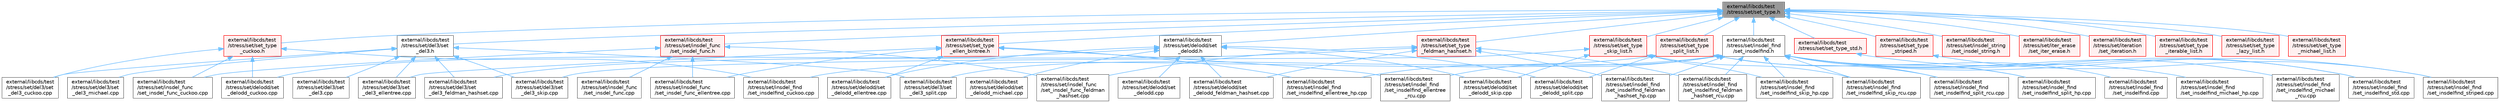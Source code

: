 digraph "external/libcds/test/stress/set/set_type.h"
{
 // LATEX_PDF_SIZE
  bgcolor="transparent";
  edge [fontname=Helvetica,fontsize=10,labelfontname=Helvetica,labelfontsize=10];
  node [fontname=Helvetica,fontsize=10,shape=box,height=0.2,width=0.4];
  Node1 [id="Node000001",label="external/libcds/test\l/stress/set/set_type.h",height=0.2,width=0.4,color="gray40", fillcolor="grey60", style="filled", fontcolor="black",tooltip=" "];
  Node1 -> Node2 [id="edge1_Node000001_Node000002",dir="back",color="steelblue1",style="solid",tooltip=" "];
  Node2 [id="Node000002",label="external/libcds/test\l/stress/set/del3/set\l_del3.h",height=0.2,width=0.4,color="grey40", fillcolor="white", style="filled",URL="$set__del3_8h.html",tooltip=" "];
  Node2 -> Node3 [id="edge2_Node000002_Node000003",dir="back",color="steelblue1",style="solid",tooltip=" "];
  Node3 [id="Node000003",label="external/libcds/test\l/stress/set/del3/set\l_del3.cpp",height=0.2,width=0.4,color="grey40", fillcolor="white", style="filled",URL="$set__del3_8cpp.html",tooltip=" "];
  Node2 -> Node4 [id="edge3_Node000002_Node000004",dir="back",color="steelblue1",style="solid",tooltip=" "];
  Node4 [id="Node000004",label="external/libcds/test\l/stress/set/del3/set\l_del3_cuckoo.cpp",height=0.2,width=0.4,color="grey40", fillcolor="white", style="filled",URL="$set__del3__cuckoo_8cpp.html",tooltip=" "];
  Node2 -> Node5 [id="edge4_Node000002_Node000005",dir="back",color="steelblue1",style="solid",tooltip=" "];
  Node5 [id="Node000005",label="external/libcds/test\l/stress/set/del3/set\l_del3_ellentree.cpp",height=0.2,width=0.4,color="grey40", fillcolor="white", style="filled",URL="$set__del3__ellentree_8cpp.html",tooltip=" "];
  Node2 -> Node6 [id="edge5_Node000002_Node000006",dir="back",color="steelblue1",style="solid",tooltip=" "];
  Node6 [id="Node000006",label="external/libcds/test\l/stress/set/del3/set\l_del3_feldman_hashset.cpp",height=0.2,width=0.4,color="grey40", fillcolor="white", style="filled",URL="$set__del3__feldman__hashset_8cpp.html",tooltip=" "];
  Node2 -> Node7 [id="edge6_Node000002_Node000007",dir="back",color="steelblue1",style="solid",tooltip=" "];
  Node7 [id="Node000007",label="external/libcds/test\l/stress/set/del3/set\l_del3_michael.cpp",height=0.2,width=0.4,color="grey40", fillcolor="white", style="filled",URL="$set__del3__michael_8cpp.html",tooltip=" "];
  Node2 -> Node8 [id="edge7_Node000002_Node000008",dir="back",color="steelblue1",style="solid",tooltip=" "];
  Node8 [id="Node000008",label="external/libcds/test\l/stress/set/del3/set\l_del3_skip.cpp",height=0.2,width=0.4,color="grey40", fillcolor="white", style="filled",URL="$set__del3__skip_8cpp.html",tooltip=" "];
  Node2 -> Node9 [id="edge8_Node000002_Node000009",dir="back",color="steelblue1",style="solid",tooltip=" "];
  Node9 [id="Node000009",label="external/libcds/test\l/stress/set/del3/set\l_del3_split.cpp",height=0.2,width=0.4,color="grey40", fillcolor="white", style="filled",URL="$set__del3__split_8cpp.html",tooltip=" "];
  Node1 -> Node10 [id="edge9_Node000001_Node000010",dir="back",color="steelblue1",style="solid",tooltip=" "];
  Node10 [id="Node000010",label="external/libcds/test\l/stress/set/delodd/set\l_delodd.h",height=0.2,width=0.4,color="grey40", fillcolor="white", style="filled",URL="$set__delodd_8h.html",tooltip=" "];
  Node10 -> Node11 [id="edge10_Node000010_Node000011",dir="back",color="steelblue1",style="solid",tooltip=" "];
  Node11 [id="Node000011",label="external/libcds/test\l/stress/set/delodd/set\l_delodd.cpp",height=0.2,width=0.4,color="grey40", fillcolor="white", style="filled",URL="$set__delodd_8cpp.html",tooltip=" "];
  Node10 -> Node12 [id="edge11_Node000010_Node000012",dir="back",color="steelblue1",style="solid",tooltip=" "];
  Node12 [id="Node000012",label="external/libcds/test\l/stress/set/delodd/set\l_delodd_cuckoo.cpp",height=0.2,width=0.4,color="grey40", fillcolor="white", style="filled",URL="$set__delodd__cuckoo_8cpp.html",tooltip=" "];
  Node10 -> Node13 [id="edge12_Node000010_Node000013",dir="back",color="steelblue1",style="solid",tooltip=" "];
  Node13 [id="Node000013",label="external/libcds/test\l/stress/set/delodd/set\l_delodd_ellentree.cpp",height=0.2,width=0.4,color="grey40", fillcolor="white", style="filled",URL="$set__delodd__ellentree_8cpp.html",tooltip=" "];
  Node10 -> Node14 [id="edge13_Node000010_Node000014",dir="back",color="steelblue1",style="solid",tooltip=" "];
  Node14 [id="Node000014",label="external/libcds/test\l/stress/set/delodd/set\l_delodd_feldman_hashset.cpp",height=0.2,width=0.4,color="grey40", fillcolor="white", style="filled",URL="$set__delodd__feldman__hashset_8cpp.html",tooltip=" "];
  Node10 -> Node15 [id="edge14_Node000010_Node000015",dir="back",color="steelblue1",style="solid",tooltip=" "];
  Node15 [id="Node000015",label="external/libcds/test\l/stress/set/delodd/set\l_delodd_michael.cpp",height=0.2,width=0.4,color="grey40", fillcolor="white", style="filled",URL="$set__delodd__michael_8cpp.html",tooltip=" "];
  Node10 -> Node16 [id="edge15_Node000010_Node000016",dir="back",color="steelblue1",style="solid",tooltip=" "];
  Node16 [id="Node000016",label="external/libcds/test\l/stress/set/delodd/set\l_delodd_skip.cpp",height=0.2,width=0.4,color="grey40", fillcolor="white", style="filled",URL="$set__delodd__skip_8cpp.html",tooltip=" "];
  Node10 -> Node17 [id="edge16_Node000010_Node000017",dir="back",color="steelblue1",style="solid",tooltip=" "];
  Node17 [id="Node000017",label="external/libcds/test\l/stress/set/delodd/set\l_delodd_split.cpp",height=0.2,width=0.4,color="grey40", fillcolor="white", style="filled",URL="$set__delodd__split_8cpp.html",tooltip=" "];
  Node1 -> Node18 [id="edge17_Node000001_Node000018",dir="back",color="steelblue1",style="solid",tooltip=" "];
  Node18 [id="Node000018",label="external/libcds/test\l/stress/set/insdel_find\l/set_insdelfind.h",height=0.2,width=0.4,color="grey40", fillcolor="white", style="filled",URL="$set__insdelfind_8h.html",tooltip=" "];
  Node18 -> Node19 [id="edge18_Node000018_Node000019",dir="back",color="steelblue1",style="solid",tooltip=" "];
  Node19 [id="Node000019",label="external/libcds/test\l/stress/set/insdel_find\l/set_insdelfind.cpp",height=0.2,width=0.4,color="grey40", fillcolor="white", style="filled",URL="$set__insdelfind_8cpp.html",tooltip=" "];
  Node18 -> Node20 [id="edge19_Node000018_Node000020",dir="back",color="steelblue1",style="solid",tooltip=" "];
  Node20 [id="Node000020",label="external/libcds/test\l/stress/set/insdel_find\l/set_insdelfind_cuckoo.cpp",height=0.2,width=0.4,color="grey40", fillcolor="white", style="filled",URL="$set__insdelfind__cuckoo_8cpp.html",tooltip=" "];
  Node18 -> Node21 [id="edge20_Node000018_Node000021",dir="back",color="steelblue1",style="solid",tooltip=" "];
  Node21 [id="Node000021",label="external/libcds/test\l/stress/set/insdel_find\l/set_insdelfind_ellentree_hp.cpp",height=0.2,width=0.4,color="grey40", fillcolor="white", style="filled",URL="$set__insdelfind__ellentree__hp_8cpp.html",tooltip=" "];
  Node18 -> Node22 [id="edge21_Node000018_Node000022",dir="back",color="steelblue1",style="solid",tooltip=" "];
  Node22 [id="Node000022",label="external/libcds/test\l/stress/set/insdel_find\l/set_insdelfind_ellentree\l_rcu.cpp",height=0.2,width=0.4,color="grey40", fillcolor="white", style="filled",URL="$set__insdelfind__ellentree__rcu_8cpp.html",tooltip=" "];
  Node18 -> Node23 [id="edge22_Node000018_Node000023",dir="back",color="steelblue1",style="solid",tooltip=" "];
  Node23 [id="Node000023",label="external/libcds/test\l/stress/set/insdel_find\l/set_insdelfind_feldman\l_hashset_hp.cpp",height=0.2,width=0.4,color="grey40", fillcolor="white", style="filled",URL="$set__insdelfind__feldman__hashset__hp_8cpp.html",tooltip=" "];
  Node18 -> Node24 [id="edge23_Node000018_Node000024",dir="back",color="steelblue1",style="solid",tooltip=" "];
  Node24 [id="Node000024",label="external/libcds/test\l/stress/set/insdel_find\l/set_insdelfind_feldman\l_hashset_rcu.cpp",height=0.2,width=0.4,color="grey40", fillcolor="white", style="filled",URL="$set__insdelfind__feldman__hashset__rcu_8cpp.html",tooltip=" "];
  Node18 -> Node25 [id="edge24_Node000018_Node000025",dir="back",color="steelblue1",style="solid",tooltip=" "];
  Node25 [id="Node000025",label="external/libcds/test\l/stress/set/insdel_find\l/set_insdelfind_michael_hp.cpp",height=0.2,width=0.4,color="grey40", fillcolor="white", style="filled",URL="$set__insdelfind__michael__hp_8cpp.html",tooltip=" "];
  Node18 -> Node26 [id="edge25_Node000018_Node000026",dir="back",color="steelblue1",style="solid",tooltip=" "];
  Node26 [id="Node000026",label="external/libcds/test\l/stress/set/insdel_find\l/set_insdelfind_michael\l_rcu.cpp",height=0.2,width=0.4,color="grey40", fillcolor="white", style="filled",URL="$set__insdelfind__michael__rcu_8cpp.html",tooltip=" "];
  Node18 -> Node27 [id="edge26_Node000018_Node000027",dir="back",color="steelblue1",style="solid",tooltip=" "];
  Node27 [id="Node000027",label="external/libcds/test\l/stress/set/insdel_find\l/set_insdelfind_skip_hp.cpp",height=0.2,width=0.4,color="grey40", fillcolor="white", style="filled",URL="$set__insdelfind__skip__hp_8cpp.html",tooltip=" "];
  Node18 -> Node28 [id="edge27_Node000018_Node000028",dir="back",color="steelblue1",style="solid",tooltip=" "];
  Node28 [id="Node000028",label="external/libcds/test\l/stress/set/insdel_find\l/set_insdelfind_skip_rcu.cpp",height=0.2,width=0.4,color="grey40", fillcolor="white", style="filled",URL="$set__insdelfind__skip__rcu_8cpp.html",tooltip=" "];
  Node18 -> Node29 [id="edge28_Node000018_Node000029",dir="back",color="steelblue1",style="solid",tooltip=" "];
  Node29 [id="Node000029",label="external/libcds/test\l/stress/set/insdel_find\l/set_insdelfind_split_hp.cpp",height=0.2,width=0.4,color="grey40", fillcolor="white", style="filled",URL="$set__insdelfind__split__hp_8cpp.html",tooltip=" "];
  Node18 -> Node30 [id="edge29_Node000018_Node000030",dir="back",color="steelblue1",style="solid",tooltip=" "];
  Node30 [id="Node000030",label="external/libcds/test\l/stress/set/insdel_find\l/set_insdelfind_split_rcu.cpp",height=0.2,width=0.4,color="grey40", fillcolor="white", style="filled",URL="$set__insdelfind__split__rcu_8cpp.html",tooltip=" "];
  Node18 -> Node31 [id="edge30_Node000018_Node000031",dir="back",color="steelblue1",style="solid",tooltip=" "];
  Node31 [id="Node000031",label="external/libcds/test\l/stress/set/insdel_find\l/set_insdelfind_std.cpp",height=0.2,width=0.4,color="grey40", fillcolor="white", style="filled",URL="$set__insdelfind__std_8cpp.html",tooltip=" "];
  Node18 -> Node32 [id="edge31_Node000018_Node000032",dir="back",color="steelblue1",style="solid",tooltip=" "];
  Node32 [id="Node000032",label="external/libcds/test\l/stress/set/insdel_find\l/set_insdelfind_striped.cpp",height=0.2,width=0.4,color="grey40", fillcolor="white", style="filled",URL="$set__insdelfind__striped_8cpp.html",tooltip=" "];
  Node1 -> Node33 [id="edge32_Node000001_Node000033",dir="back",color="steelblue1",style="solid",tooltip=" "];
  Node33 [id="Node000033",label="external/libcds/test\l/stress/set/insdel_func\l/set_insdel_func.h",height=0.2,width=0.4,color="red", fillcolor="#FFF0F0", style="filled",URL="$set__insdel__func_8h.html",tooltip=" "];
  Node33 -> Node34 [id="edge33_Node000033_Node000034",dir="back",color="steelblue1",style="solid",tooltip=" "];
  Node34 [id="Node000034",label="external/libcds/test\l/stress/set/insdel_func\l/set_insdel_func.cpp",height=0.2,width=0.4,color="grey40", fillcolor="white", style="filled",URL="$set__insdel__func_8cpp.html",tooltip=" "];
  Node33 -> Node35 [id="edge34_Node000033_Node000035",dir="back",color="steelblue1",style="solid",tooltip=" "];
  Node35 [id="Node000035",label="external/libcds/test\l/stress/set/insdel_func\l/set_insdel_func_cuckoo.cpp",height=0.2,width=0.4,color="grey40", fillcolor="white", style="filled",URL="$set__insdel__func__cuckoo_8cpp.html",tooltip=" "];
  Node33 -> Node36 [id="edge35_Node000033_Node000036",dir="back",color="steelblue1",style="solid",tooltip=" "];
  Node36 [id="Node000036",label="external/libcds/test\l/stress/set/insdel_func\l/set_insdel_func_ellentree.cpp",height=0.2,width=0.4,color="grey40", fillcolor="white", style="filled",URL="$set__insdel__func__ellentree_8cpp.html",tooltip=" "];
  Node33 -> Node37 [id="edge36_Node000033_Node000037",dir="back",color="steelblue1",style="solid",tooltip=" "];
  Node37 [id="Node000037",label="external/libcds/test\l/stress/set/insdel_func\l/set_insdel_func_feldman\l_hashset.cpp",height=0.2,width=0.4,color="grey40", fillcolor="white", style="filled",URL="$set__insdel__func__feldman__hashset_8cpp.html",tooltip=" "];
  Node1 -> Node42 [id="edge37_Node000001_Node000042",dir="back",color="steelblue1",style="solid",tooltip=" "];
  Node42 [id="Node000042",label="external/libcds/test\l/stress/set/insdel_string\l/set_insdel_string.h",height=0.2,width=0.4,color="red", fillcolor="#FFF0F0", style="filled",URL="$set__insdel__string_8h.html",tooltip=" "];
  Node1 -> Node52 [id="edge38_Node000001_Node000052",dir="back",color="steelblue1",style="solid",tooltip=" "];
  Node52 [id="Node000052",label="external/libcds/test\l/stress/set/iter_erase\l/set_iter_erase.h",height=0.2,width=0.4,color="red", fillcolor="#FFF0F0", style="filled",URL="$set__iter__erase_8h.html",tooltip=" "];
  Node1 -> Node57 [id="edge39_Node000001_Node000057",dir="back",color="steelblue1",style="solid",tooltip=" "];
  Node57 [id="Node000057",label="external/libcds/test\l/stress/set/iteration\l/set_iteration.h",height=0.2,width=0.4,color="red", fillcolor="#FFF0F0", style="filled",URL="$set__iteration_8h.html",tooltip=" "];
  Node1 -> Node62 [id="edge40_Node000001_Node000062",dir="back",color="steelblue1",style="solid",tooltip=" "];
  Node62 [id="Node000062",label="external/libcds/test\l/stress/set/set_type\l_cuckoo.h",height=0.2,width=0.4,color="red", fillcolor="#FFF0F0", style="filled",URL="$set__type__cuckoo_8h.html",tooltip=" "];
  Node62 -> Node4 [id="edge41_Node000062_Node000004",dir="back",color="steelblue1",style="solid",tooltip=" "];
  Node62 -> Node12 [id="edge42_Node000062_Node000012",dir="back",color="steelblue1",style="solid",tooltip=" "];
  Node62 -> Node20 [id="edge43_Node000062_Node000020",dir="back",color="steelblue1",style="solid",tooltip=" "];
  Node62 -> Node35 [id="edge44_Node000062_Node000035",dir="back",color="steelblue1",style="solid",tooltip=" "];
  Node1 -> Node63 [id="edge45_Node000001_Node000063",dir="back",color="steelblue1",style="solid",tooltip=" "];
  Node63 [id="Node000063",label="external/libcds/test\l/stress/set/set_type\l_ellen_bintree.h",height=0.2,width=0.4,color="red", fillcolor="#FFF0F0", style="filled",URL="$set__type__ellen__bintree_8h.html",tooltip=" "];
  Node63 -> Node5 [id="edge46_Node000063_Node000005",dir="back",color="steelblue1",style="solid",tooltip=" "];
  Node63 -> Node13 [id="edge47_Node000063_Node000013",dir="back",color="steelblue1",style="solid",tooltip=" "];
  Node63 -> Node21 [id="edge48_Node000063_Node000021",dir="back",color="steelblue1",style="solid",tooltip=" "];
  Node63 -> Node22 [id="edge49_Node000063_Node000022",dir="back",color="steelblue1",style="solid",tooltip=" "];
  Node63 -> Node36 [id="edge50_Node000063_Node000036",dir="back",color="steelblue1",style="solid",tooltip=" "];
  Node1 -> Node64 [id="edge51_Node000001_Node000064",dir="back",color="steelblue1",style="solid",tooltip=" "];
  Node64 [id="Node000064",label="external/libcds/test\l/stress/set/set_type\l_feldman_hashset.h",height=0.2,width=0.4,color="red", fillcolor="#FFF0F0", style="filled",URL="$set__type__feldman__hashset_8h.html",tooltip=" "];
  Node64 -> Node6 [id="edge52_Node000064_Node000006",dir="back",color="steelblue1",style="solid",tooltip=" "];
  Node64 -> Node14 [id="edge53_Node000064_Node000014",dir="back",color="steelblue1",style="solid",tooltip=" "];
  Node64 -> Node23 [id="edge54_Node000064_Node000023",dir="back",color="steelblue1",style="solid",tooltip=" "];
  Node64 -> Node24 [id="edge55_Node000064_Node000024",dir="back",color="steelblue1",style="solid",tooltip=" "];
  Node64 -> Node37 [id="edge56_Node000064_Node000037",dir="back",color="steelblue1",style="solid",tooltip=" "];
  Node1 -> Node65 [id="edge57_Node000001_Node000065",dir="back",color="steelblue1",style="solid",tooltip=" "];
  Node65 [id="Node000065",label="external/libcds/test\l/stress/set/set_type\l_iterable_list.h",height=0.2,width=0.4,color="red", fillcolor="#FFF0F0", style="filled",URL="$set__type__iterable__list_8h.html",tooltip=" "];
  Node1 -> Node67 [id="edge58_Node000001_Node000067",dir="back",color="steelblue1",style="solid",tooltip=" "];
  Node67 [id="Node000067",label="external/libcds/test\l/stress/set/set_type\l_lazy_list.h",height=0.2,width=0.4,color="red", fillcolor="#FFF0F0", style="filled",URL="$set__type__lazy__list_8h.html",tooltip=" "];
  Node1 -> Node68 [id="edge59_Node000001_Node000068",dir="back",color="steelblue1",style="solid",tooltip=" "];
  Node68 [id="Node000068",label="external/libcds/test\l/stress/set/set_type\l_michael_list.h",height=0.2,width=0.4,color="red", fillcolor="#FFF0F0", style="filled",URL="$set__type__michael__list_8h.html",tooltip=" "];
  Node1 -> Node69 [id="edge60_Node000001_Node000069",dir="back",color="steelblue1",style="solid",tooltip=" "];
  Node69 [id="Node000069",label="external/libcds/test\l/stress/set/set_type\l_skip_list.h",height=0.2,width=0.4,color="red", fillcolor="#FFF0F0", style="filled",URL="$set__type__skip__list_8h.html",tooltip=" "];
  Node69 -> Node8 [id="edge61_Node000069_Node000008",dir="back",color="steelblue1",style="solid",tooltip=" "];
  Node69 -> Node16 [id="edge62_Node000069_Node000016",dir="back",color="steelblue1",style="solid",tooltip=" "];
  Node69 -> Node27 [id="edge63_Node000069_Node000027",dir="back",color="steelblue1",style="solid",tooltip=" "];
  Node69 -> Node28 [id="edge64_Node000069_Node000028",dir="back",color="steelblue1",style="solid",tooltip=" "];
  Node1 -> Node70 [id="edge65_Node000001_Node000070",dir="back",color="steelblue1",style="solid",tooltip=" "];
  Node70 [id="Node000070",label="external/libcds/test\l/stress/set/set_type\l_split_list.h",height=0.2,width=0.4,color="red", fillcolor="#FFF0F0", style="filled",URL="$set__type__split__list_8h.html",tooltip=" "];
  Node70 -> Node9 [id="edge66_Node000070_Node000009",dir="back",color="steelblue1",style="solid",tooltip=" "];
  Node70 -> Node17 [id="edge67_Node000070_Node000017",dir="back",color="steelblue1",style="solid",tooltip=" "];
  Node70 -> Node29 [id="edge68_Node000070_Node000029",dir="back",color="steelblue1",style="solid",tooltip=" "];
  Node70 -> Node30 [id="edge69_Node000070_Node000030",dir="back",color="steelblue1",style="solid",tooltip=" "];
  Node1 -> Node71 [id="edge70_Node000001_Node000071",dir="back",color="steelblue1",style="solid",tooltip=" "];
  Node71 [id="Node000071",label="external/libcds/test\l/stress/set/set_type_std.h",height=0.2,width=0.4,color="red", fillcolor="#FFF0F0", style="filled",URL="$set__type__std_8h.html",tooltip=" "];
  Node71 -> Node31 [id="edge71_Node000071_Node000031",dir="back",color="steelblue1",style="solid",tooltip=" "];
  Node1 -> Node72 [id="edge72_Node000001_Node000072",dir="back",color="steelblue1",style="solid",tooltip=" "];
  Node72 [id="Node000072",label="external/libcds/test\l/stress/set/set_type\l_striped.h",height=0.2,width=0.4,color="red", fillcolor="#FFF0F0", style="filled",URL="$set__type__striped_8h.html",tooltip=" "];
  Node72 -> Node32 [id="edge73_Node000072_Node000032",dir="back",color="steelblue1",style="solid",tooltip=" "];
}
